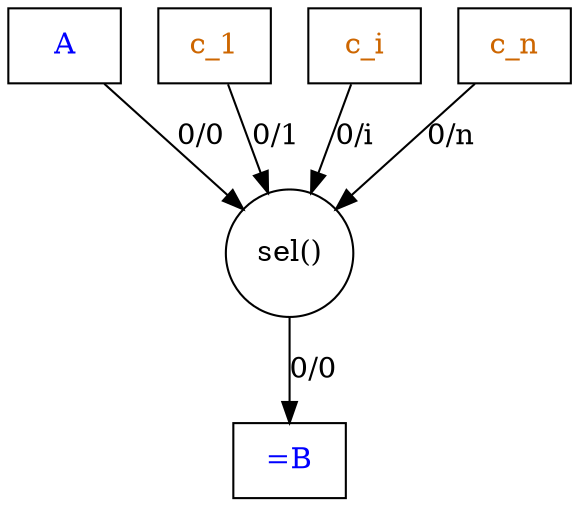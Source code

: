 digraph SELECT{
	rankdir=TD;
	size="32,20"
	
	A [label="A", shape=box, fontcolor=blue]
	
	C1 [label="c_1", shape=box, fontcolor=darkorange3];
	
	Ci [label="c_i", shape=box, fontcolor=darkorange3];
	
	Cn [label="c_n", shape=box, fontcolor=darkorange3];
	
	S [label="sel()", shape=circle];
	
	B [label="=B", shape=box, fontcolor=blue];
	
	
	A  -> S [label="0/0"]
	C1 -> S [label="0/1"]
	Ci -> S [label="0/i"]
	Cn -> S [label="0/n"]
	S  -> B [label="0/0"]

}

